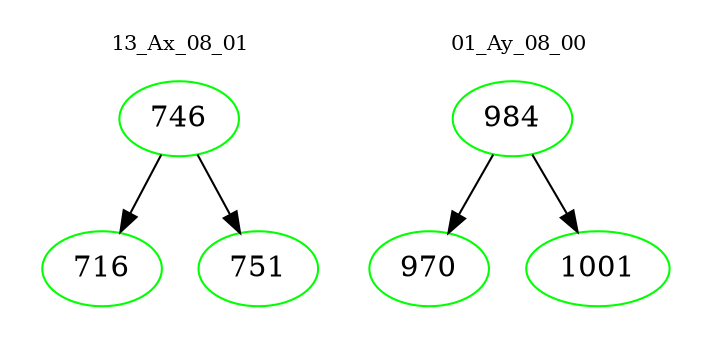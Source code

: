 digraph{
subgraph cluster_0 {
color = white
label = "13_Ax_08_01";
fontsize=10;
T0_746 [label="746", color="green"]
T0_746 -> T0_716 [color="black"]
T0_716 [label="716", color="green"]
T0_746 -> T0_751 [color="black"]
T0_751 [label="751", color="green"]
}
subgraph cluster_1 {
color = white
label = "01_Ay_08_00";
fontsize=10;
T1_984 [label="984", color="green"]
T1_984 -> T1_970 [color="black"]
T1_970 [label="970", color="green"]
T1_984 -> T1_1001 [color="black"]
T1_1001 [label="1001", color="green"]
}
}
